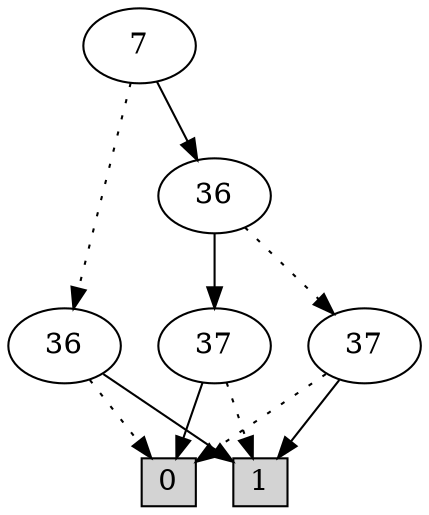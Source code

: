 digraph G {
0 [shape=box, label="0", style=filled, shape=box, height=0.3, width=0.3];
1 [shape=box, label="1", style=filled, shape=box, height=0.3, width=0.3];
29402 [label="7"];
29402 -> 74 [style=dotted];
29402 -> 8292 [style=filled];
74 [label="36"];
74 -> 0 [style=dotted];
74 -> 1 [style=filled];
8292 [label="36"];
8292 -> 76 [style=dotted];
8292 -> 77 [style=filled];
76 [label="37"];
76 -> 0 [style=dotted];
76 -> 1 [style=filled];
77 [label="37"];
77 -> 1 [style=dotted];
77 -> 0 [style=filled];
}
